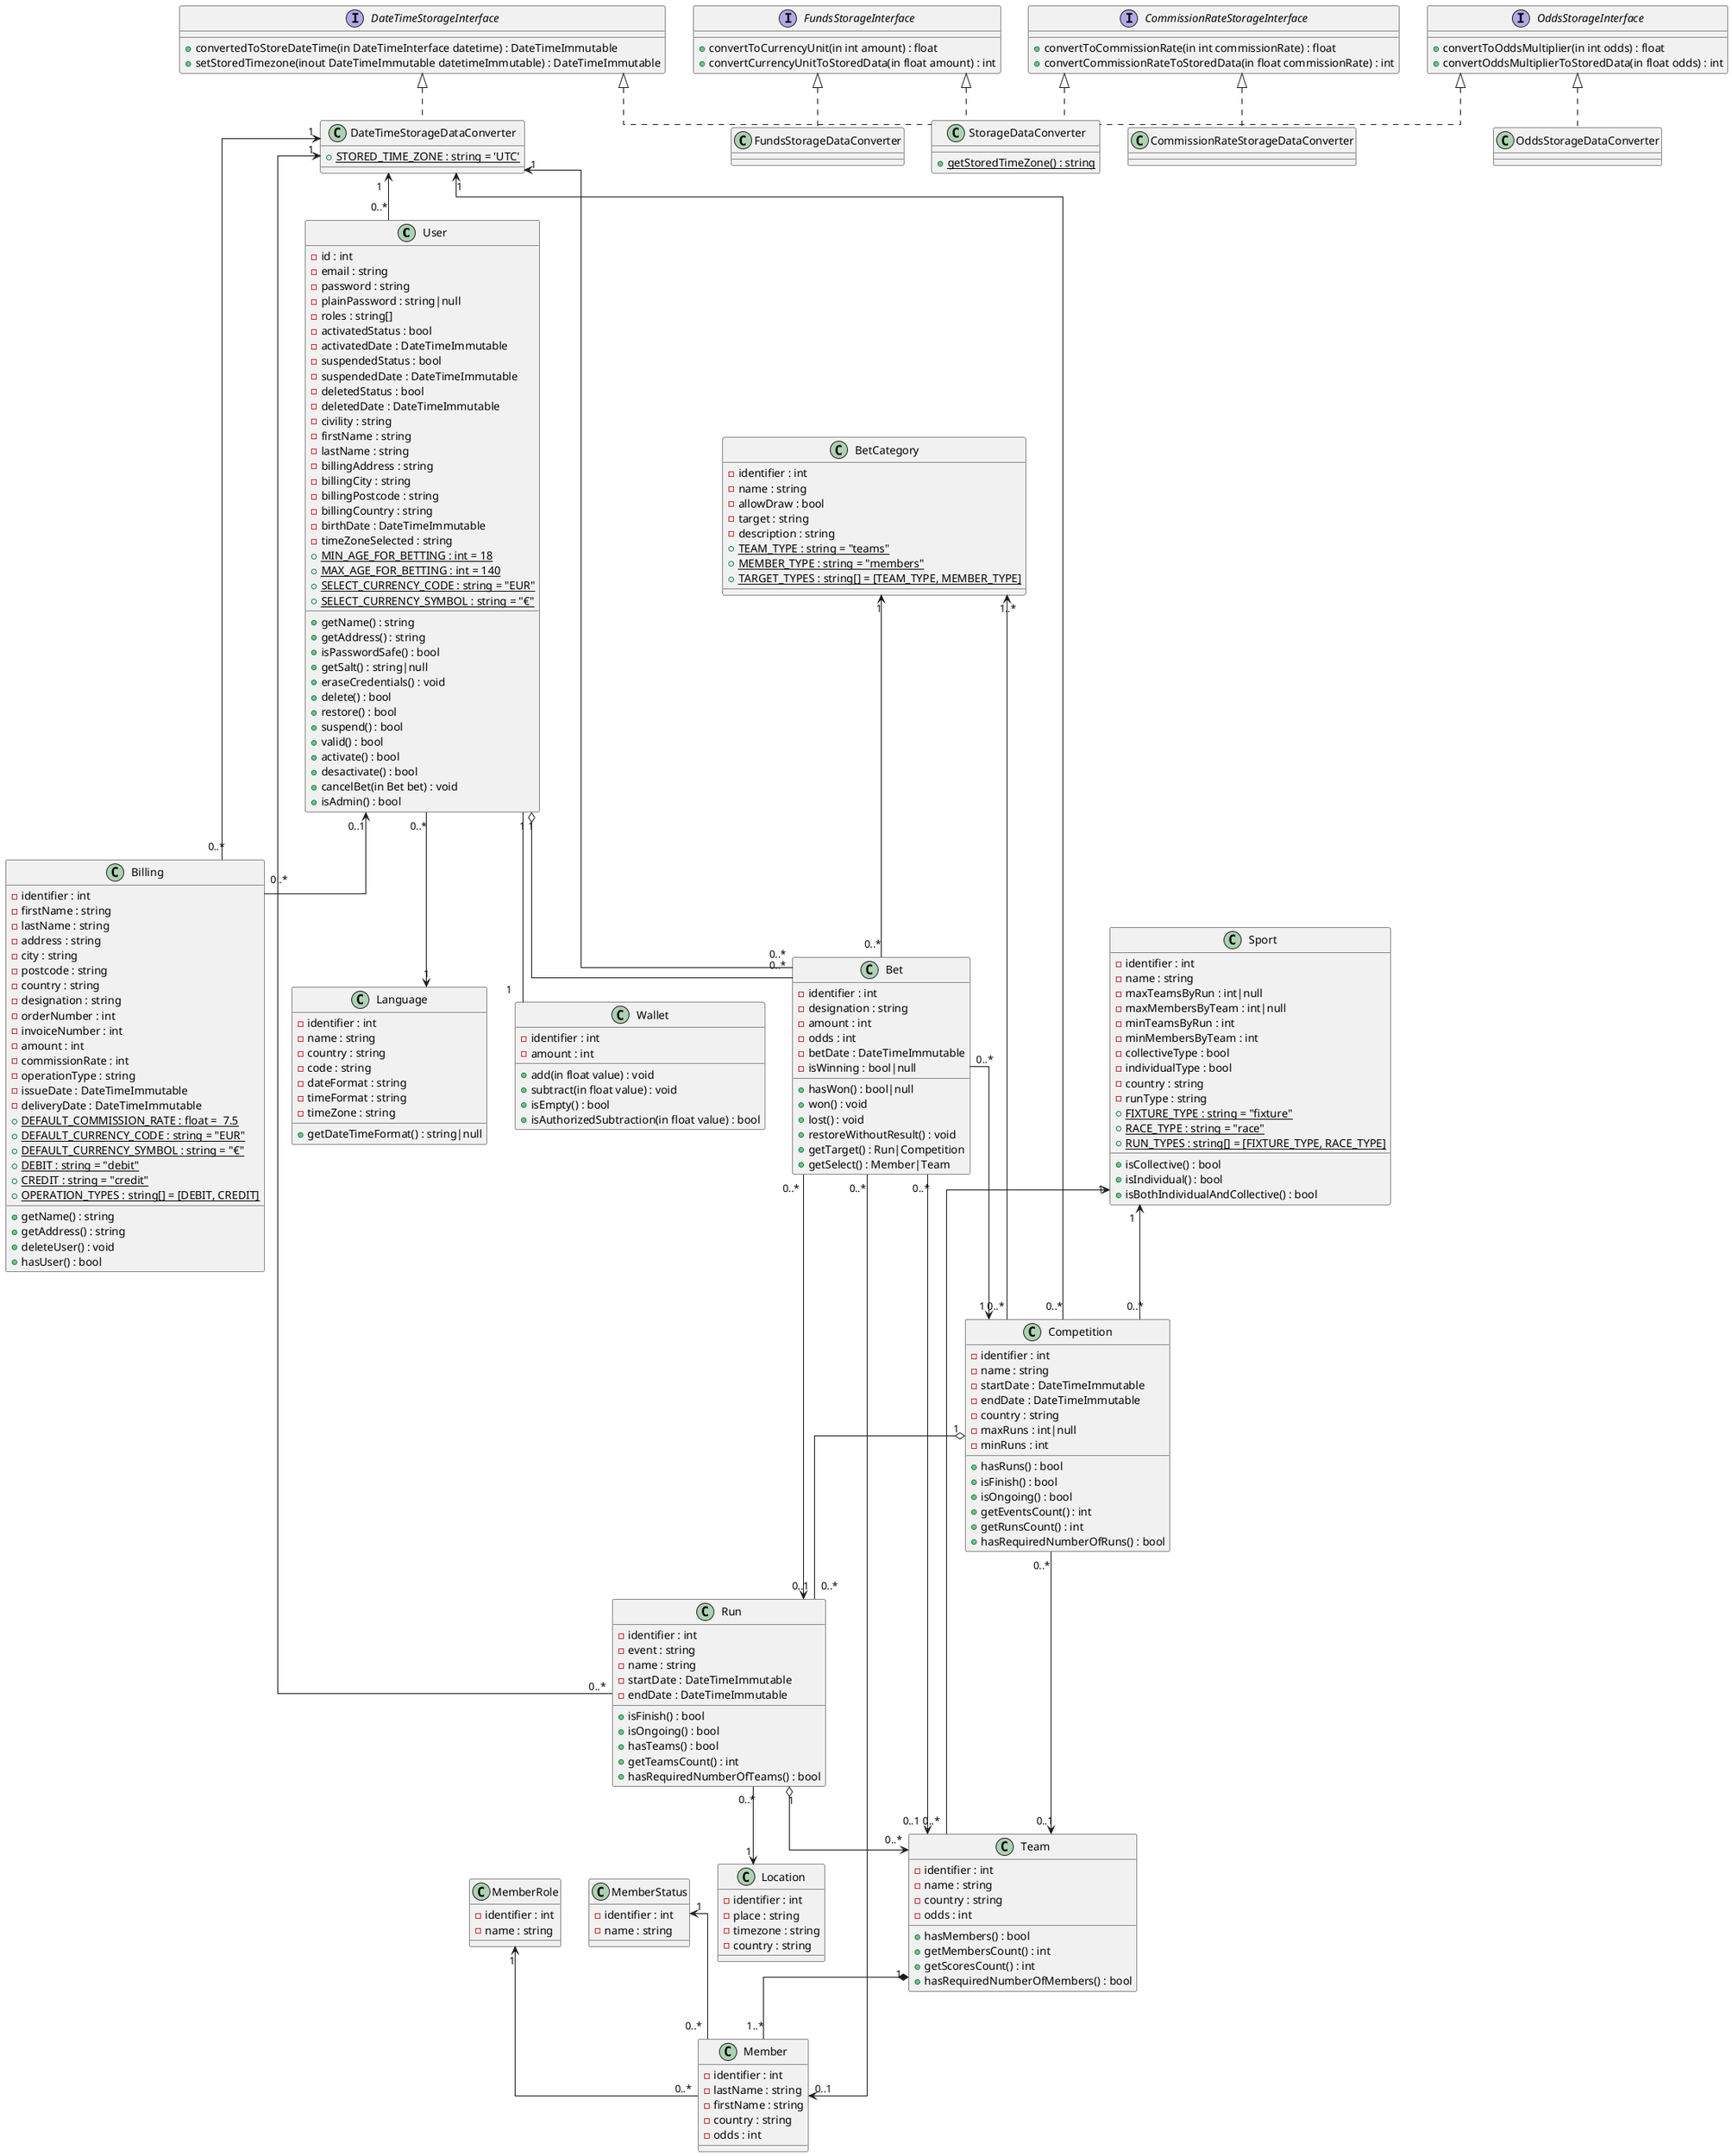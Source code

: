 @startuml parisportif5
skinparam linetype ortho
'plantuml
'Relations :
    'Un utilisateur a une langue sélectionnée
    User "0..*" --> "1" Language
    'Une facture n'est pas pas forcément lié à un utilisateur existant
    User "0..1" <-- "0..*" Billing
    'Un paris a un type
    BetCategory "1" <-- "0..*" Bet
    'Un utilisateur a un porte-feuille
    User "1" -- "1" Wallet
    'Un utilisateur a des paris
    User "1" o-- "0..*" Bet
    'La compétition a une équipe gagnante
    Competition "0..*" --> "0..1" Team
    'Une compétition a plusieurs rencontre ou course
    Competition "1" o-- "0..*" Run
    'Une rencontre ou une course a un lieu
    Run "0..*" --> "1" Location
    'Une rencontre ou une course a plusieurs équipes
    Run "1" o--> "0..*" Team
    'Une équipe a plusieurs membre
    Team "1" *-- "1..*" Member
    'Une compétition a un sport
    Sport "1" <-- "0..*" Competition
    'Une compétition a une liste de catégorie de paris
    BetCategory "1..*" <-- "0..*" Competition
    'Une équipe a un sport
    Sport "1" <-- "0..*" Team
    'Un membre a un rôle (fonction) tel que pilote, joueur
    MemberRole "1" <-- "0..*" Member
    'Un membre a un status (blessé, titulaire)
    MemberStatus "1" <-- "0..*" Member
    'Liaison potentiel entre un paris et une compétition
    Bet "0..*" --> "1" Competition
    'Liaison potentiel entre un paris et une rencontre ou course
    Bet "0..*" --> "0..1" Run
    'Liaison potentiel entre un paris et une équipe
    Bet "0..*" --> "0..1" Team
    'Liaison potentiel entre un paris et un membre
    Bet "0..*" --> "0..1" Member
    'Implémentation de l'interface FundsStorageInterface par l'objet FundsStorageDataConverter
    FundsStorageInterface <|.. FundsStorageDataConverter
    'Implémentation de l'interface CommissionRateStorageInterface par l'objet CommissionRateStorageDataConverter
    CommissionRateStorageInterface <|.. CommissionRateStorageDataConverter
    'Implémentation de l'interface OddsStorageInterface par l'objet OddsStorageDataConverter
    OddsStorageInterface <|.. OddsStorageDataConverter
    'Implémentation de l'interface DateTimeStorageInterface par l'objet DateTimeStorageDataConverter
    DateTimeStorageInterface <|.. DateTimeStorageDataConverter
    'Implémentation de l'interface FundsStorageInterface par l'objet StorageDataConverter
    FundsStorageInterface <|.. StorageDataConverter
    'Implémentation de l'interface CommissionRateStorageInterface par l'objet StorageDataConverter
    CommissionRateStorageInterface <|.. StorageDataConverter
    'Implémentation de l'interface OddsStorageInterface par l'objet StorageDataConverter
    OddsStorageInterface <|.. StorageDataConverter
    'Implémentation de l'interface DateTimeStorageInterface par l'objet StorageDataConverter
    DateTimeStorageInterface <|.. StorageDataConverter
    '
    DateTimeStorageDataConverter "1" <-- "0..*" Bet
    '
    DateTimeStorageDataConverter "1" <-- "0..*" Competition
    '
    DateTimeStorageDataConverter "1" <-- "0..*" Run
    '
    DateTimeStorageDataConverter "1" <-- "0..*" Billing
    '
    DateTimeStorageDataConverter "1" <-- "0..*" User
'Définitions des classes :
    'DateTimeStorageDataConverter
    'Pour convertir le montant enregistré dans la BDD en unité monétaire et vice versa
    interface FundsStorageInterface {
        +convertToCurrencyUnit(in int amount) : float
        +convertCurrencyUnitToStoredData(in float amount) : int
    }
    'Pour convertir le taux de commission enregistré dans la BDD en pourcentage et vice versa
    interface CommissionRateStorageInterface {
        +convertToCommissionRate(in int commissionRate) : float
        +convertCommissionRateToStoredData(in float commissionRate) : int
    }
    'Pour convertir la côte enregistré dans la BDD en float et vice versa
    interface OddsStorageInterface {
        +convertToOddsMultiplier(in int odds) : float
        +convertOddsMultiplierToStoredData(in float odds) : int
    }
    'Pour convertir la date et heure au format de la BDD
    interface DateTimeStorageInterface {
        +convertedToStoreDateTime(in DateTimeInterface datetime) : DateTimeImmutable
        +setStoredTimezone(inout DateTimeImmutable datetimeImmutable) : DateTimeImmutable
    }
    class DateTimeStorageDataConverter {
        +{static} STORED_TIME_ZONE : string = 'UTC'
    }
    class StorageDataConverter {
        +{static} getStoredTimeZone() : string
    }
    'Rôle du membre (pilote, co-pilote, joueur)
    class MemberRole {
        -identifier : int
        -name : string
    }
    'Statut du membre (blessé, remplaçant, titulaire)
    class MemberStatus {
        -identifier : int
        -name : string
    }
    'Porte-feuille de l'utilisateur avec des fonds (de l'argent gagnés)
    class Wallet {
        -identifier : int
        -amount : int
        +add(in float value) : void
        +subtract(in float value) : void
        +isEmpty() : bool
        +isAuthorizedSubtraction(in float value) : bool
    }
    'Utilisateur avec un compte
    class User {
        -id : int
        -email : string
        -password : string
        -plainPassword : string|null
        -roles : string[]
        -activatedStatus : bool
        -activatedDate : DateTimeImmutable
        -suspendedStatus : bool
        -suspendedDate : DateTimeImmutable
        -deletedStatus : bool
        -deletedDate : DateTimeImmutable
        -civility : string
        -firstName : string
        -lastName : string
        -billingAddress : string
        -billingCity : string
        -billingPostcode : string
        -billingCountry : string
        -birthDate : DateTimeImmutable
        -timeZoneSelected : string
        +{static} MIN_AGE_FOR_BETTING : int = 18
        +{static} MAX_AGE_FOR_BETTING : int = 140
        +{static} SELECT_CURRENCY_CODE : string = "EUR"
        +{static} SELECT_CURRENCY_SYMBOL : string = "€"
        +getName() : string
        +getAddress() : string
        +isPasswordSafe() : bool
        +getSalt() : string|null
        +eraseCredentials() : void
        +delete() : bool
        +restore() : bool
        +suspend() : bool
        +valid() : bool
        +activate() : bool
        +desactivate() : bool
        +cancelBet(in Bet bet) : void
        +isAdmin() : bool
    }
    'Langue d'affichage de l'utilisateur
    class Language {
        -identifier : int
        -name : string
        -country : string
        -code : string
        -dateFormat : string
        -timeFormat : string
        -timeZone : string
        +getDateTimeFormat() : string|null
    }
    'Factures (type=débit ou crédit)
    class Billing {
        -identifier : int
        -firstName : string
        -lastName : string
        -address : string
        -city : string
        -postcode : string
        -country : string
        -designation : string
        -orderNumber : int
        -invoiceNumber : int
        -amount : int
        -commissionRate : int
        -operationType : string
        -issueDate : DateTimeImmutable
        -deliveryDate : DateTimeImmutable
        +{static} DEFAULT_COMMISSION_RATE : float =  7.5
        +{static} DEFAULT_CURRENCY_CODE : string = "EUR"
        +{static} DEFAULT_CURRENCY_SYMBOL : string = "€"
        +{static} DEBIT : string = "debit"
        +{static} CREDIT : string = "credit"
        +{static} OPERATION_TYPES : string[] = [DEBIT, CREDIT]
        +getName() : string
        +getAddress() : string
        +deleteUser() : void
        +hasUser() : bool
    }
    'Un paris
    class Bet {
        -identifier : int
        -designation : string
        -amount : int
        -odds : int
        -betDate : DateTimeImmutable
        -isWinning : bool|null
        +hasWon() : bool|null
        +won() : void
        +lost() : void
        +restoreWithoutResult() : void
        +getTarget() : Run|Competition
        +getSelect() : Member|Team
    }
    'Catégorie de paris (ex: Paris sur le résultat)
    class BetCategory {
        -identifier : int
        -name : string
        -allowDraw : bool
        -target : string
        -description : string
        +{static} TEAM_TYPE : string = "teams"
        +{static} MEMBER_TYPE : string = "members"
        +{static} TARGET_TYPES : string[] = [TEAM_TYPE, MEMBER_TYPE]
    }
    'Lieu de la rencontre/course
    class Location {
        -identifier : int
        -place : string
        -timezone : string
        -country : string
    }
    'Sport pratiqué (runtype = fixture(match), race(course)) (type = collectif ou individuel ou les deux)
    class Sport {
        -identifier : int
        -name : string
        -maxTeamsByRun : int|null
        -maxMembersByTeam : int|null
        -minTeamsByRun : int
        -minMembersByTeam : int
        -collectiveType : bool
        -individualType : bool
        -country : string
        -runType : string
        +{static} FIXTURE_TYPE : string = "fixture"
        +{static} RACE_TYPE : string = "race"
        +{static} RUN_TYPES : string[] = [FIXTURE_TYPE, RACE_TYPE]
        +isCollective() : bool
        +isIndividual() : bool
        +isBothIndividualAndCollective() : bool
    }
    'Compétition (JO, Ligue des Champions, F1 Championnat du monde)
    class Competition {
        -identifier : int
        -name : string
        -startDate : DateTimeImmutable
        -endDate : DateTimeImmutable
        -country : string
        -maxRuns : int|null
        -minRuns : int
        +hasRuns() : bool
        +isFinish() : bool
        +isOngoing() : bool
        +getEventsCount() : int
        +getRunsCount() : int
        +hasRequiredNumberOfRuns() : bool
    }
    'Un match, une rencontre, une course
    class Run {
        -identifier : int
        -event : string
        -name : string
        -startDate : DateTimeImmutable
        -endDate : DateTimeImmutable
        +isFinish() : bool
        +isOngoing() : bool
        +hasTeams() : bool
        +getTeamsCount() : int
        +hasRequiredNumberOfTeams() : bool
    }
    'Joueur ou sportif ou pilote
    class Member {
        -identifier : int
        -lastName : string
        -firstName : string
        -country : string
        -odds : int
    }
    'Équipes qui participe à une rencontre, à une course
    class Team {
        -identifier : int
        -name : string
        -country : string
        -odds : int
        +hasMembers() : bool
        +getMembersCount() : int
        +getScoresCount() : int
        +hasRequiredNumberOfMembers() : bool
    }
@enduml
